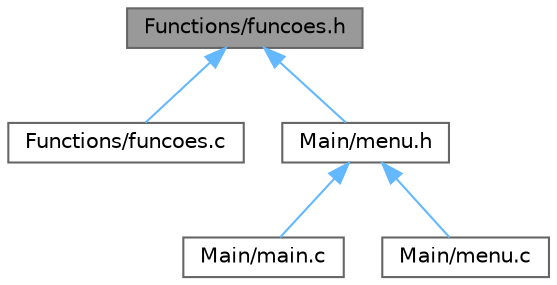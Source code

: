digraph "Functions/funcoes.h"
{
 // LATEX_PDF_SIZE
  bgcolor="transparent";
  edge [fontname=Helvetica,fontsize=10,labelfontname=Helvetica,labelfontsize=10];
  node [fontname=Helvetica,fontsize=10,shape=box,height=0.2,width=0.4];
  Node1 [id="Node000001",label="Functions/funcoes.h",height=0.2,width=0.4,color="gray40", fillcolor="grey60", style="filled", fontcolor="black",tooltip="Ficheiro com as definições das funções do menu."];
  Node1 -> Node2 [id="edge1_Node000001_Node000002",dir="back",color="steelblue1",style="solid",tooltip=" "];
  Node2 [id="Node000002",label="Functions/funcoes.c",height=0.2,width=0.4,color="grey40", fillcolor="white", style="filled",URL="$funcoes_8c.html",tooltip="Ficheiro com as funções do menu."];
  Node1 -> Node3 [id="edge2_Node000001_Node000003",dir="back",color="steelblue1",style="solid",tooltip=" "];
  Node3 [id="Node000003",label="Main/menu.h",height=0.2,width=0.4,color="grey40", fillcolor="white", style="filled",URL="$menu_8h.html",tooltip="Ficheiro com a função do menu."];
  Node3 -> Node4 [id="edge3_Node000003_Node000004",dir="back",color="steelblue1",style="solid",tooltip=" "];
  Node4 [id="Node000004",label="Main/main.c",height=0.2,width=0.4,color="grey40", fillcolor="white", style="filled",URL="$main_8c.html",tooltip="Ficheiro principal (inclui o menu)"];
  Node3 -> Node5 [id="edge4_Node000003_Node000005",dir="back",color="steelblue1",style="solid",tooltip=" "];
  Node5 [id="Node000005",label="Main/menu.c",height=0.2,width=0.4,color="grey40", fillcolor="white", style="filled",URL="$menu_8c.html",tooltip="Ficheiro com as funções do menu."];
}
